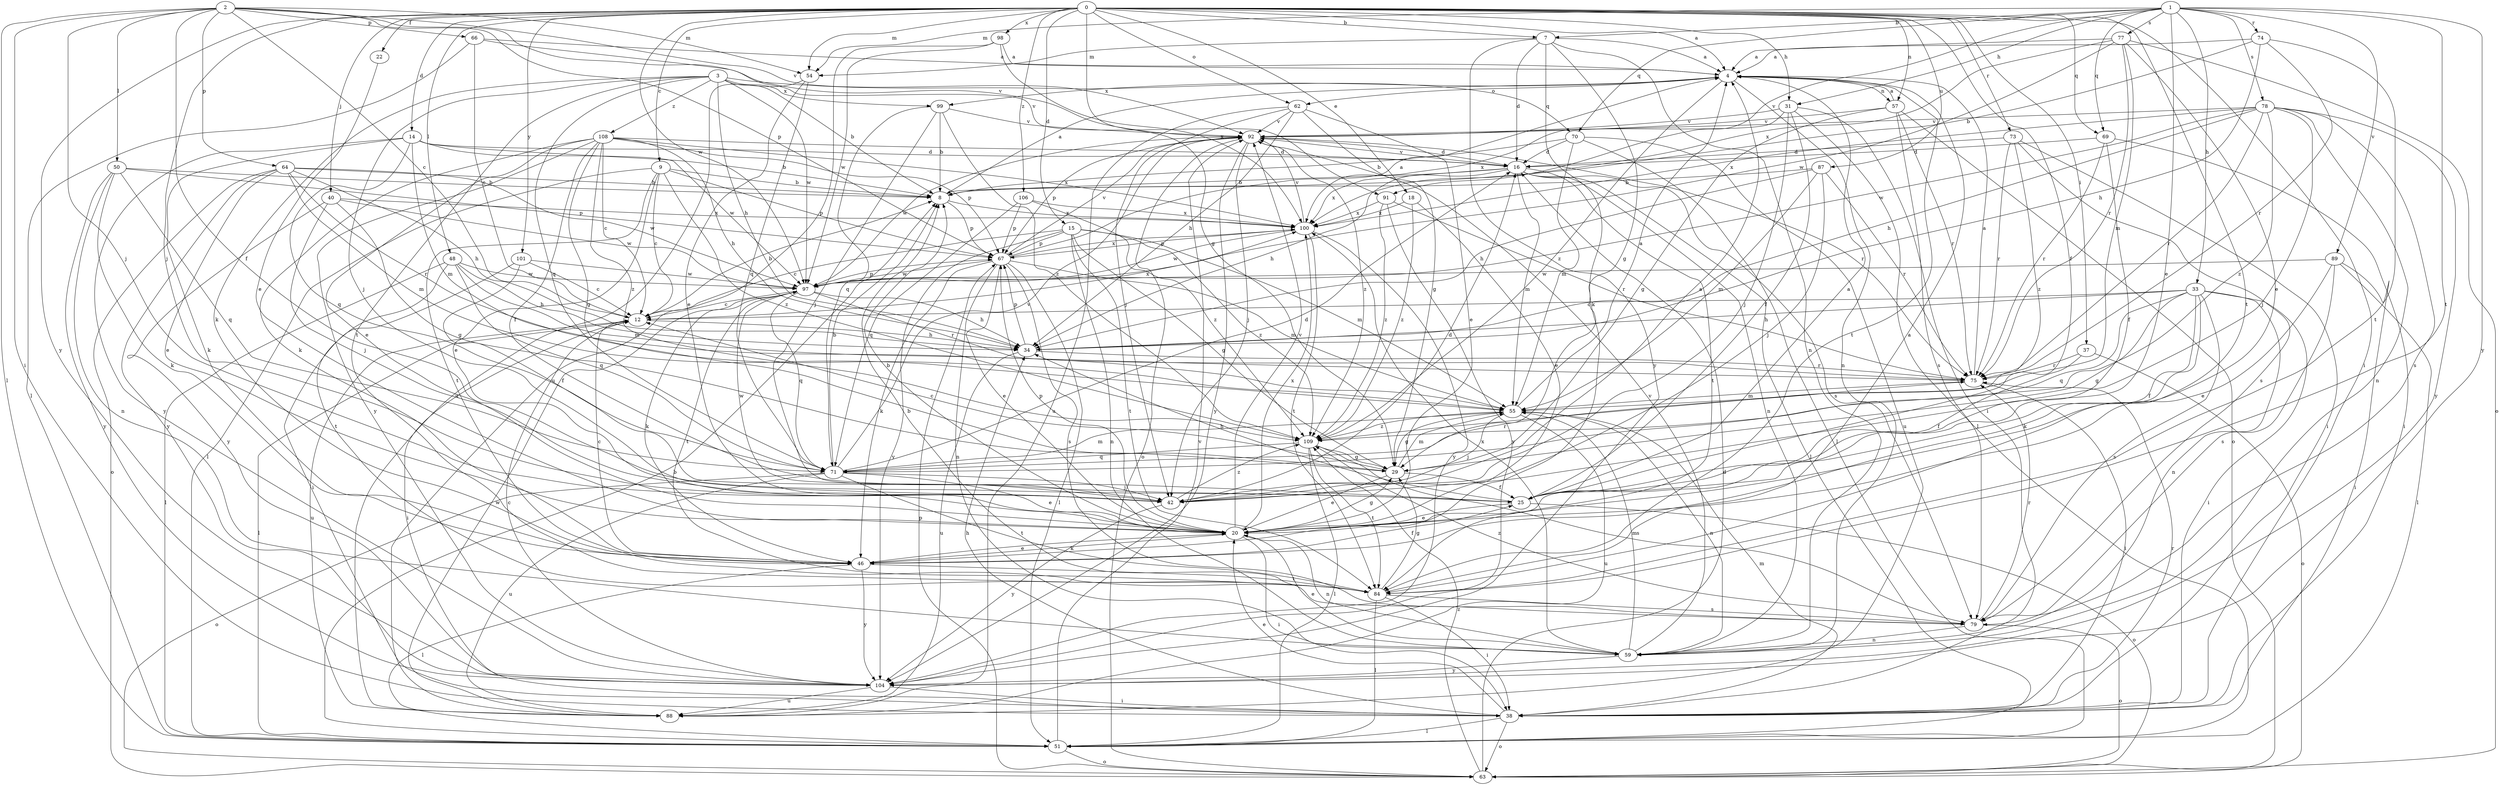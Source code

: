 strict digraph  {
0;
1;
2;
3;
4;
7;
8;
9;
12;
14;
15;
16;
18;
20;
22;
25;
29;
31;
33;
34;
37;
38;
40;
42;
46;
48;
50;
51;
54;
55;
57;
59;
62;
63;
64;
66;
67;
69;
70;
71;
73;
74;
75;
77;
78;
79;
84;
87;
88;
89;
91;
92;
97;
98;
99;
100;
101;
104;
106;
108;
109;
0 -> 4  [label=a];
0 -> 7  [label=b];
0 -> 9  [label=c];
0 -> 14  [label=d];
0 -> 15  [label=d];
0 -> 18  [label=e];
0 -> 22  [label=f];
0 -> 25  [label=f];
0 -> 29  [label=g];
0 -> 31  [label=h];
0 -> 37  [label=i];
0 -> 38  [label=i];
0 -> 40  [label=j];
0 -> 42  [label=j];
0 -> 48  [label=l];
0 -> 54  [label=m];
0 -> 57  [label=n];
0 -> 62  [label=o];
0 -> 69  [label=q];
0 -> 73  [label=r];
0 -> 84  [label=t];
0 -> 87  [label=u];
0 -> 97  [label=w];
0 -> 98  [label=x];
0 -> 101  [label=y];
0 -> 104  [label=y];
0 -> 106  [label=z];
1 -> 7  [label=b];
1 -> 20  [label=e];
1 -> 31  [label=h];
1 -> 33  [label=h];
1 -> 54  [label=m];
1 -> 69  [label=q];
1 -> 70  [label=q];
1 -> 74  [label=r];
1 -> 77  [label=s];
1 -> 78  [label=s];
1 -> 84  [label=t];
1 -> 89  [label=v];
1 -> 91  [label=v];
1 -> 104  [label=y];
2 -> 12  [label=c];
2 -> 25  [label=f];
2 -> 38  [label=i];
2 -> 42  [label=j];
2 -> 50  [label=l];
2 -> 51  [label=l];
2 -> 54  [label=m];
2 -> 64  [label=p];
2 -> 66  [label=p];
2 -> 67  [label=p];
2 -> 91  [label=v];
2 -> 92  [label=v];
3 -> 8  [label=b];
3 -> 34  [label=h];
3 -> 42  [label=j];
3 -> 46  [label=k];
3 -> 70  [label=q];
3 -> 71  [label=q];
3 -> 84  [label=t];
3 -> 97  [label=w];
3 -> 99  [label=x];
3 -> 108  [label=z];
4 -> 57  [label=n];
4 -> 59  [label=n];
4 -> 62  [label=o];
4 -> 84  [label=t];
4 -> 99  [label=x];
4 -> 109  [label=z];
7 -> 4  [label=a];
7 -> 16  [label=d];
7 -> 29  [label=g];
7 -> 46  [label=k];
7 -> 54  [label=m];
7 -> 59  [label=n];
7 -> 104  [label=y];
8 -> 4  [label=a];
8 -> 67  [label=p];
8 -> 100  [label=x];
9 -> 8  [label=b];
9 -> 12  [label=c];
9 -> 20  [label=e];
9 -> 51  [label=l];
9 -> 67  [label=p];
9 -> 84  [label=t];
9 -> 109  [label=z];
12 -> 8  [label=b];
12 -> 34  [label=h];
12 -> 38  [label=i];
12 -> 51  [label=l];
12 -> 88  [label=u];
12 -> 100  [label=x];
14 -> 8  [label=b];
14 -> 16  [label=d];
14 -> 46  [label=k];
14 -> 55  [label=m];
14 -> 71  [label=q];
14 -> 97  [label=w];
14 -> 104  [label=y];
15 -> 12  [label=c];
15 -> 29  [label=g];
15 -> 55  [label=m];
15 -> 59  [label=n];
15 -> 67  [label=p];
15 -> 84  [label=t];
15 -> 104  [label=y];
15 -> 109  [label=z];
16 -> 8  [label=b];
16 -> 34  [label=h];
16 -> 51  [label=l];
16 -> 55  [label=m];
16 -> 59  [label=n];
16 -> 79  [label=s];
16 -> 84  [label=t];
16 -> 92  [label=v];
16 -> 100  [label=x];
18 -> 20  [label=e];
18 -> 100  [label=x];
18 -> 109  [label=z];
20 -> 8  [label=b];
20 -> 29  [label=g];
20 -> 38  [label=i];
20 -> 46  [label=k];
20 -> 59  [label=n];
20 -> 67  [label=p];
20 -> 92  [label=v];
20 -> 100  [label=x];
22 -> 20  [label=e];
25 -> 4  [label=a];
25 -> 20  [label=e];
25 -> 34  [label=h];
25 -> 63  [label=o];
29 -> 12  [label=c];
29 -> 20  [label=e];
29 -> 25  [label=f];
29 -> 55  [label=m];
31 -> 25  [label=f];
31 -> 38  [label=i];
31 -> 42  [label=j];
31 -> 51  [label=l];
31 -> 92  [label=v];
31 -> 100  [label=x];
33 -> 12  [label=c];
33 -> 25  [label=f];
33 -> 29  [label=g];
33 -> 34  [label=h];
33 -> 38  [label=i];
33 -> 46  [label=k];
33 -> 59  [label=n];
33 -> 71  [label=q];
33 -> 79  [label=s];
34 -> 67  [label=p];
34 -> 75  [label=r];
34 -> 88  [label=u];
37 -> 25  [label=f];
37 -> 63  [label=o];
37 -> 75  [label=r];
38 -> 20  [label=e];
38 -> 34  [label=h];
38 -> 51  [label=l];
38 -> 55  [label=m];
38 -> 63  [label=o];
38 -> 75  [label=r];
40 -> 29  [label=g];
40 -> 42  [label=j];
40 -> 97  [label=w];
40 -> 100  [label=x];
40 -> 104  [label=y];
42 -> 4  [label=a];
42 -> 16  [label=d];
42 -> 97  [label=w];
42 -> 104  [label=y];
42 -> 109  [label=z];
46 -> 12  [label=c];
46 -> 20  [label=e];
46 -> 25  [label=f];
46 -> 51  [label=l];
46 -> 84  [label=t];
46 -> 104  [label=y];
48 -> 34  [label=h];
48 -> 51  [label=l];
48 -> 55  [label=m];
48 -> 71  [label=q];
48 -> 84  [label=t];
48 -> 97  [label=w];
50 -> 8  [label=b];
50 -> 46  [label=k];
50 -> 59  [label=n];
50 -> 67  [label=p];
50 -> 71  [label=q];
50 -> 104  [label=y];
51 -> 8  [label=b];
51 -> 63  [label=o];
51 -> 92  [label=v];
54 -> 20  [label=e];
54 -> 71  [label=q];
54 -> 88  [label=u];
55 -> 4  [label=a];
55 -> 29  [label=g];
55 -> 42  [label=j];
55 -> 59  [label=n];
55 -> 88  [label=u];
55 -> 109  [label=z];
57 -> 4  [label=a];
57 -> 29  [label=g];
57 -> 63  [label=o];
57 -> 75  [label=r];
57 -> 79  [label=s];
57 -> 92  [label=v];
59 -> 20  [label=e];
59 -> 55  [label=m];
59 -> 92  [label=v];
59 -> 100  [label=x];
59 -> 104  [label=y];
62 -> 20  [label=e];
62 -> 29  [label=g];
62 -> 34  [label=h];
62 -> 42  [label=j];
62 -> 88  [label=u];
62 -> 92  [label=v];
63 -> 16  [label=d];
63 -> 67  [label=p];
63 -> 109  [label=z];
64 -> 8  [label=b];
64 -> 20  [label=e];
64 -> 34  [label=h];
64 -> 55  [label=m];
64 -> 63  [label=o];
64 -> 75  [label=r];
64 -> 97  [label=w];
64 -> 104  [label=y];
66 -> 4  [label=a];
66 -> 12  [label=c];
66 -> 51  [label=l];
66 -> 92  [label=v];
67 -> 4  [label=a];
67 -> 20  [label=e];
67 -> 46  [label=k];
67 -> 51  [label=l];
67 -> 55  [label=m];
67 -> 59  [label=n];
67 -> 79  [label=s];
67 -> 92  [label=v];
67 -> 97  [label=w];
67 -> 100  [label=x];
69 -> 16  [label=d];
69 -> 25  [label=f];
69 -> 38  [label=i];
69 -> 75  [label=r];
70 -> 8  [label=b];
70 -> 16  [label=d];
70 -> 51  [label=l];
70 -> 55  [label=m];
70 -> 88  [label=u];
71 -> 8  [label=b];
71 -> 16  [label=d];
71 -> 20  [label=e];
71 -> 42  [label=j];
71 -> 55  [label=m];
71 -> 63  [label=o];
71 -> 75  [label=r];
71 -> 84  [label=t];
71 -> 88  [label=u];
71 -> 92  [label=v];
73 -> 16  [label=d];
73 -> 38  [label=i];
73 -> 75  [label=r];
73 -> 79  [label=s];
73 -> 109  [label=z];
74 -> 4  [label=a];
74 -> 8  [label=b];
74 -> 34  [label=h];
74 -> 75  [label=r];
74 -> 84  [label=t];
75 -> 4  [label=a];
75 -> 38  [label=i];
75 -> 55  [label=m];
77 -> 4  [label=a];
77 -> 20  [label=e];
77 -> 55  [label=m];
77 -> 63  [label=o];
77 -> 75  [label=r];
77 -> 97  [label=w];
77 -> 100  [label=x];
78 -> 34  [label=h];
78 -> 42  [label=j];
78 -> 59  [label=n];
78 -> 75  [label=r];
78 -> 79  [label=s];
78 -> 92  [label=v];
78 -> 97  [label=w];
78 -> 100  [label=x];
78 -> 104  [label=y];
78 -> 109  [label=z];
79 -> 8  [label=b];
79 -> 59  [label=n];
79 -> 63  [label=o];
79 -> 75  [label=r];
79 -> 109  [label=z];
84 -> 4  [label=a];
84 -> 29  [label=g];
84 -> 38  [label=i];
84 -> 51  [label=l];
84 -> 79  [label=s];
87 -> 8  [label=b];
87 -> 34  [label=h];
87 -> 42  [label=j];
87 -> 55  [label=m];
87 -> 75  [label=r];
88 -> 97  [label=w];
89 -> 20  [label=e];
89 -> 38  [label=i];
89 -> 51  [label=l];
89 -> 79  [label=s];
89 -> 97  [label=w];
91 -> 75  [label=r];
91 -> 100  [label=x];
91 -> 104  [label=y];
91 -> 109  [label=z];
92 -> 16  [label=d];
92 -> 42  [label=j];
92 -> 63  [label=o];
92 -> 67  [label=p];
92 -> 75  [label=r];
92 -> 97  [label=w];
92 -> 104  [label=y];
92 -> 109  [label=z];
97 -> 12  [label=c];
97 -> 34  [label=h];
97 -> 46  [label=k];
97 -> 67  [label=p];
97 -> 71  [label=q];
97 -> 75  [label=r];
97 -> 84  [label=t];
98 -> 4  [label=a];
98 -> 88  [label=u];
98 -> 97  [label=w];
98 -> 100  [label=x];
99 -> 8  [label=b];
99 -> 42  [label=j];
99 -> 71  [label=q];
99 -> 92  [label=v];
99 -> 109  [label=z];
100 -> 67  [label=p];
100 -> 84  [label=t];
100 -> 92  [label=v];
100 -> 97  [label=w];
100 -> 104  [label=y];
101 -> 12  [label=c];
101 -> 25  [label=f];
101 -> 38  [label=i];
101 -> 97  [label=w];
104 -> 12  [label=c];
104 -> 38  [label=i];
104 -> 88  [label=u];
106 -> 67  [label=p];
106 -> 71  [label=q];
106 -> 100  [label=x];
106 -> 109  [label=z];
108 -> 12  [label=c];
108 -> 16  [label=d];
108 -> 20  [label=e];
108 -> 25  [label=f];
108 -> 29  [label=g];
108 -> 34  [label=h];
108 -> 46  [label=k];
108 -> 67  [label=p];
108 -> 100  [label=x];
108 -> 104  [label=y];
108 -> 109  [label=z];
109 -> 29  [label=g];
109 -> 51  [label=l];
109 -> 71  [label=q];
109 -> 79  [label=s];
109 -> 84  [label=t];
}
